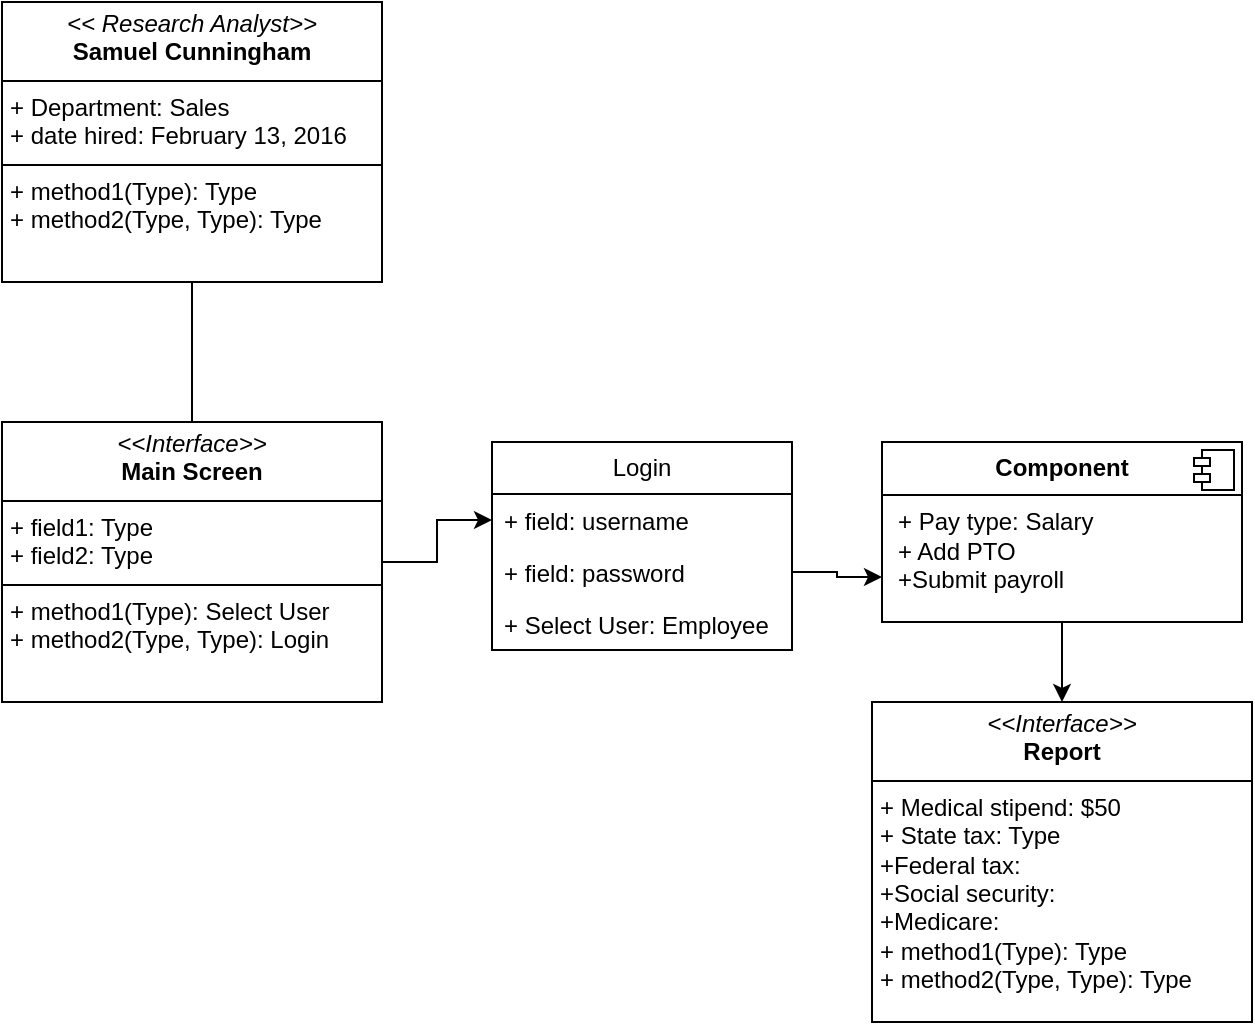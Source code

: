 <mxfile version="27.0.9">
  <diagram name="Page-1" id="dVW1gVhWBAfOqTmdzcos">
    <mxGraphModel dx="946" dy="606" grid="1" gridSize="10" guides="1" tooltips="1" connect="1" arrows="1" fold="1" page="1" pageScale="1" pageWidth="850" pageHeight="1100" math="0" shadow="0">
      <root>
        <mxCell id="0" />
        <mxCell id="1" parent="0" />
        <mxCell id="AfbpRog46HxFYoi4z5yT-1" style="edgeStyle=orthogonalEdgeStyle;rounded=0;orthogonalLoop=1;jettySize=auto;html=1;exitX=0.5;exitY=1;exitDx=0;exitDy=0;entryX=0.5;entryY=0;entryDx=0;entryDy=0;" edge="1" parent="1" source="AfbpRog46HxFYoi4z5yT-2">
          <mxGeometry relative="1" as="geometry">
            <mxPoint x="325" y="340" as="targetPoint" />
          </mxGeometry>
        </mxCell>
        <mxCell id="AfbpRog46HxFYoi4z5yT-2" value="&lt;p style=&quot;margin:0px;margin-top:4px;text-align:center;&quot;&gt;&lt;i&gt;&amp;lt;&amp;lt; Research Analyst&amp;gt;&amp;gt;&lt;/i&gt;&lt;br&gt;&lt;b&gt;Samuel Cunningham&lt;/b&gt;&lt;/p&gt;&lt;hr size=&quot;1&quot; style=&quot;border-style:solid;&quot;&gt;&lt;p style=&quot;margin:0px;margin-left:4px;&quot;&gt;+ Department: Sales&lt;br&gt;+ date hired: February 13, 2016&lt;/p&gt;&lt;hr size=&quot;1&quot; style=&quot;border-style:solid;&quot;&gt;&lt;p style=&quot;margin:0px;margin-left:4px;&quot;&gt;+ method1(Type): Type&lt;br&gt;+ method2(Type, Type): Type&lt;/p&gt;" style="verticalAlign=top;align=left;overflow=fill;html=1;whiteSpace=wrap;" vertex="1" parent="1">
          <mxGeometry x="230" y="120" width="190" height="140" as="geometry" />
        </mxCell>
        <mxCell id="AfbpRog46HxFYoi4z5yT-3" value="Login" style="swimlane;fontStyle=0;childLayout=stackLayout;horizontal=1;startSize=26;fillColor=none;horizontalStack=0;resizeParent=1;resizeParentMax=0;resizeLast=0;collapsible=1;marginBottom=0;whiteSpace=wrap;html=1;" vertex="1" parent="1">
          <mxGeometry x="475" y="340" width="150" height="104" as="geometry" />
        </mxCell>
        <mxCell id="AfbpRog46HxFYoi4z5yT-4" value="+ field: username" style="text;strokeColor=none;fillColor=none;align=left;verticalAlign=top;spacingLeft=4;spacingRight=4;overflow=hidden;rotatable=0;points=[[0,0.5],[1,0.5]];portConstraint=eastwest;whiteSpace=wrap;html=1;" vertex="1" parent="AfbpRog46HxFYoi4z5yT-3">
          <mxGeometry y="26" width="150" height="26" as="geometry" />
        </mxCell>
        <mxCell id="AfbpRog46HxFYoi4z5yT-5" value="+ field: password" style="text;strokeColor=none;fillColor=none;align=left;verticalAlign=top;spacingLeft=4;spacingRight=4;overflow=hidden;rotatable=0;points=[[0,0.5],[1,0.5]];portConstraint=eastwest;whiteSpace=wrap;html=1;" vertex="1" parent="AfbpRog46HxFYoi4z5yT-3">
          <mxGeometry y="52" width="150" height="26" as="geometry" />
        </mxCell>
        <mxCell id="AfbpRog46HxFYoi4z5yT-6" value="+ Select User: Employee" style="text;strokeColor=none;fillColor=none;align=left;verticalAlign=top;spacingLeft=4;spacingRight=4;overflow=hidden;rotatable=0;points=[[0,0.5],[1,0.5]];portConstraint=eastwest;whiteSpace=wrap;html=1;" vertex="1" parent="AfbpRog46HxFYoi4z5yT-3">
          <mxGeometry y="78" width="150" height="26" as="geometry" />
        </mxCell>
        <mxCell id="AfbpRog46HxFYoi4z5yT-7" style="edgeStyle=orthogonalEdgeStyle;rounded=0;orthogonalLoop=1;jettySize=auto;html=1;exitX=1;exitY=0.5;exitDx=0;exitDy=0;entryX=0;entryY=0.5;entryDx=0;entryDy=0;" edge="1" parent="1" source="AfbpRog46HxFYoi4z5yT-8" target="AfbpRog46HxFYoi4z5yT-4">
          <mxGeometry relative="1" as="geometry" />
        </mxCell>
        <mxCell id="AfbpRog46HxFYoi4z5yT-8" value="&lt;p style=&quot;margin:0px;margin-top:4px;text-align:center;&quot;&gt;&lt;i&gt;&amp;lt;&amp;lt;Interface&amp;gt;&amp;gt;&lt;/i&gt;&lt;br&gt;&lt;b&gt;Main Screen&lt;/b&gt;&lt;/p&gt;&lt;hr size=&quot;1&quot; style=&quot;border-style:solid;&quot;&gt;&lt;p style=&quot;margin:0px;margin-left:4px;&quot;&gt;+ field1: Type&lt;br&gt;+ field2: Type&lt;/p&gt;&lt;hr size=&quot;1&quot; style=&quot;border-style:solid;&quot;&gt;&lt;p style=&quot;margin:0px;margin-left:4px;&quot;&gt;+ method1(Type): Select User&lt;br&gt;+ method2(Type, Type): Login&lt;/p&gt;" style="verticalAlign=top;align=left;overflow=fill;html=1;whiteSpace=wrap;" vertex="1" parent="1">
          <mxGeometry x="230" y="330" width="190" height="140" as="geometry" />
        </mxCell>
        <mxCell id="AfbpRog46HxFYoi4z5yT-9" style="edgeStyle=orthogonalEdgeStyle;rounded=0;orthogonalLoop=1;jettySize=auto;html=1;exitX=0.5;exitY=1;exitDx=0;exitDy=0;entryX=0.5;entryY=0;entryDx=0;entryDy=0;" edge="1" parent="1" source="AfbpRog46HxFYoi4z5yT-10" target="AfbpRog46HxFYoi4z5yT-13">
          <mxGeometry relative="1" as="geometry" />
        </mxCell>
        <mxCell id="AfbpRog46HxFYoi4z5yT-10" value="&lt;p style=&quot;margin:0px;margin-top:6px;text-align:center;&quot;&gt;&lt;b&gt;Component&lt;/b&gt;&lt;/p&gt;&lt;hr size=&quot;1&quot; style=&quot;border-style:solid;&quot;&gt;&lt;p style=&quot;margin:0px;margin-left:8px;&quot;&gt;+ Pay type: Salary&lt;br&gt;+ Add PTO&lt;/p&gt;&lt;p style=&quot;margin:0px;margin-left:8px;&quot;&gt;+Submit payroll&lt;/p&gt;&lt;p style=&quot;margin:0px;margin-left:8px;&quot;&gt;&lt;br&gt;&lt;/p&gt;&lt;p style=&quot;margin:0px;margin-left:8px;&quot;&gt;&lt;br&gt;&lt;/p&gt;" style="align=left;overflow=fill;html=1;dropTarget=0;whiteSpace=wrap;" vertex="1" parent="1">
          <mxGeometry x="670" y="340" width="180" height="90" as="geometry" />
        </mxCell>
        <mxCell id="AfbpRog46HxFYoi4z5yT-11" value="" style="shape=component;jettyWidth=8;jettyHeight=4;" vertex="1" parent="AfbpRog46HxFYoi4z5yT-10">
          <mxGeometry x="1" width="20" height="20" relative="1" as="geometry">
            <mxPoint x="-24" y="4" as="offset" />
          </mxGeometry>
        </mxCell>
        <mxCell id="AfbpRog46HxFYoi4z5yT-12" style="edgeStyle=orthogonalEdgeStyle;rounded=0;orthogonalLoop=1;jettySize=auto;html=1;exitX=1;exitY=0.5;exitDx=0;exitDy=0;entryX=0;entryY=0.75;entryDx=0;entryDy=0;" edge="1" parent="1" source="AfbpRog46HxFYoi4z5yT-5" target="AfbpRog46HxFYoi4z5yT-10">
          <mxGeometry relative="1" as="geometry" />
        </mxCell>
        <mxCell id="AfbpRog46HxFYoi4z5yT-13" value="&lt;p style=&quot;margin:0px;margin-top:4px;text-align:center;&quot;&gt;&lt;i&gt;&amp;lt;&amp;lt;Interface&amp;gt;&amp;gt;&lt;/i&gt;&lt;br&gt;&lt;b&gt;Report&lt;/b&gt;&lt;/p&gt;&lt;hr size=&quot;1&quot; style=&quot;border-style:solid;&quot;&gt;&lt;p style=&quot;margin:0px;margin-left:4px;&quot;&gt;+ Medical stipend: $50&lt;br&gt;+ State tax: Type&lt;/p&gt;&lt;p style=&quot;margin:0px;margin-left:4px;&quot;&gt;+Federal tax:&amp;nbsp;&lt;/p&gt;&lt;p style=&quot;margin:0px;margin-left:4px;&quot;&gt;+Social security:&amp;nbsp;&lt;/p&gt;&lt;p style=&quot;margin:0px;margin-left:4px;&quot;&gt;+Medicare:&lt;/p&gt;&lt;p style=&quot;margin:0px;margin-left:4px;&quot;&gt;+ method1(Type): Type&lt;br&gt;+ method2(Type, Type): Type&lt;/p&gt;" style="verticalAlign=top;align=left;overflow=fill;html=1;whiteSpace=wrap;" vertex="1" parent="1">
          <mxGeometry x="665" y="470" width="190" height="160" as="geometry" />
        </mxCell>
      </root>
    </mxGraphModel>
  </diagram>
</mxfile>
